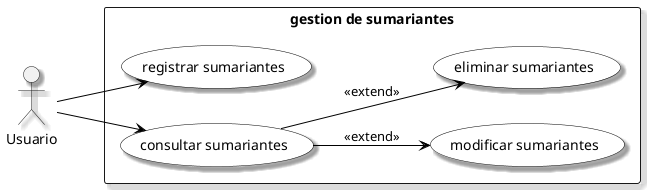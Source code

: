 
@startuml
left to right direction
skinparam shadowing true
skinparam actorStyle "stick"
skinparam usecase {
    BorderColor black
    BackgroundColor white
    ArrowColor black
}

actor Usuario

rectangle "gestion de sumariantes" {
    usecase "registrar sumariantes" as UC1
    usecase "consultar sumariantes" as UC2
    usecase "modificar sumariantes" as UC3
    usecase "eliminar sumariantes" as UC4
}

Usuario --> UC1
Usuario --> UC2

UC2 --> UC3 : <<extend>>
UC2 --> UC4 : <<extend>>
@enduml

